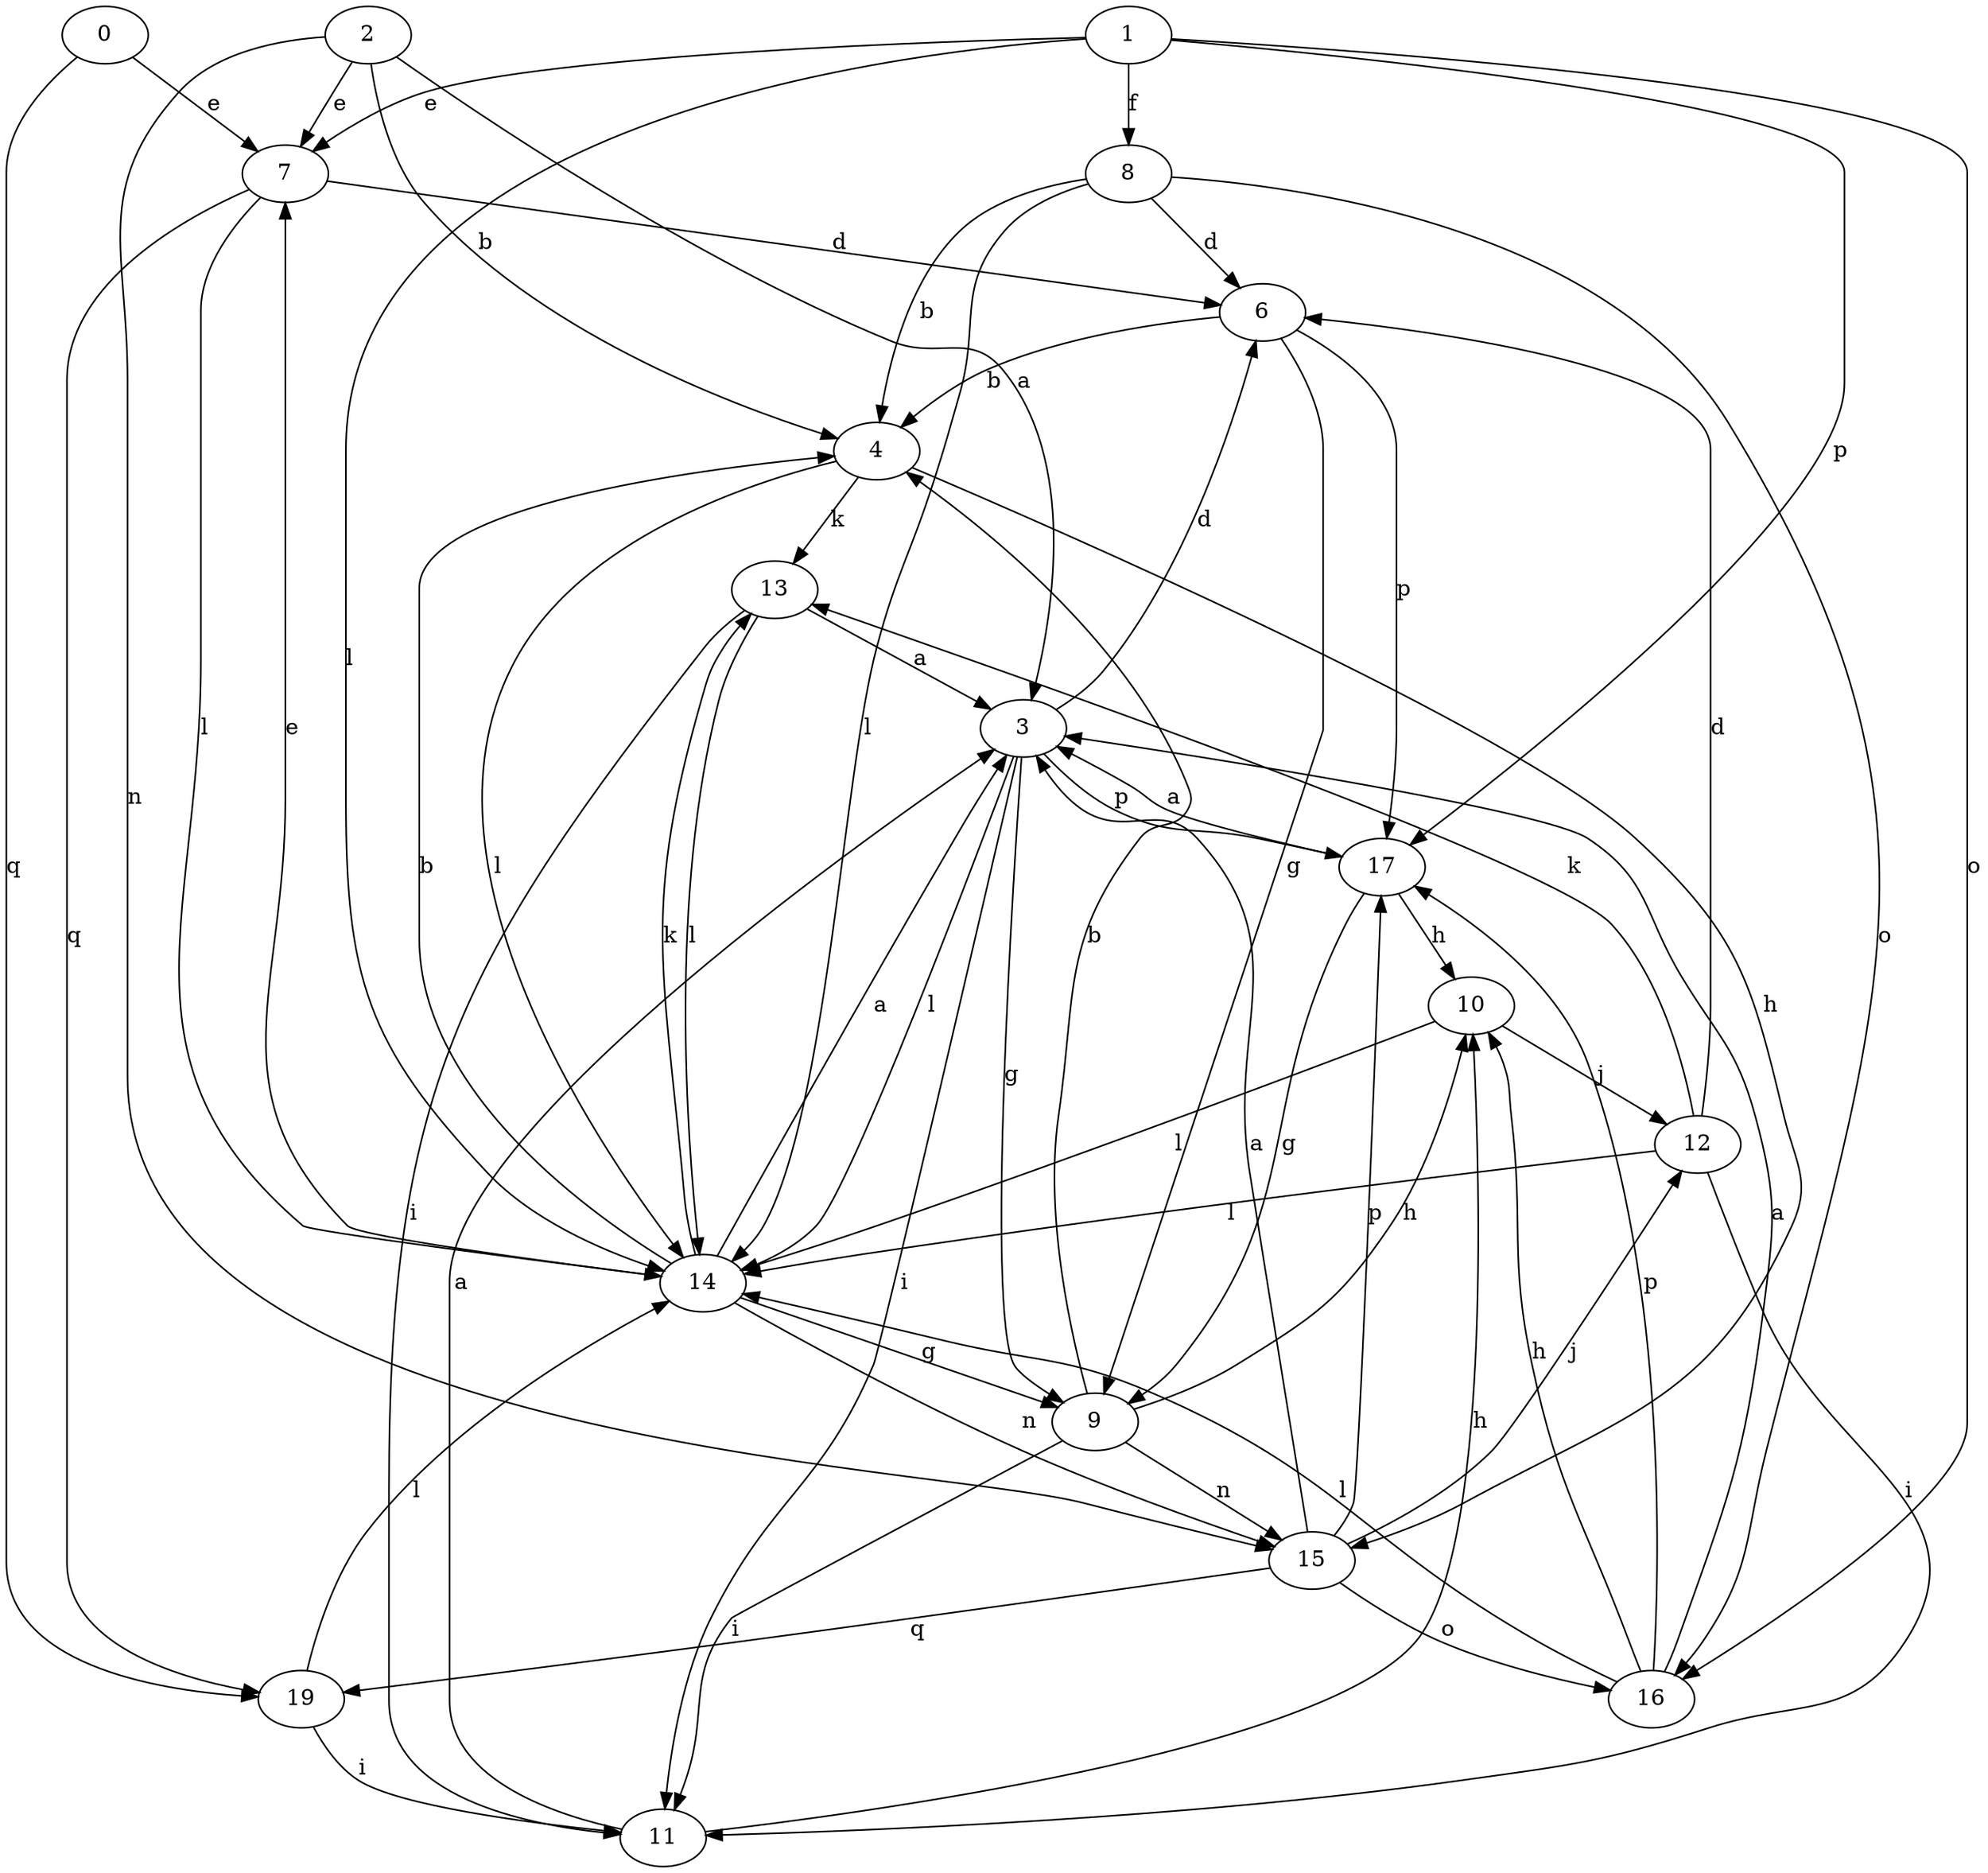 strict digraph  {
0;
3;
4;
1;
6;
2;
7;
8;
9;
10;
11;
12;
13;
14;
15;
16;
17;
19;
0 -> 7  [label=e];
0 -> 19  [label=q];
3 -> 6  [label=d];
3 -> 9  [label=g];
3 -> 11  [label=i];
3 -> 14  [label=l];
3 -> 17  [label=p];
4 -> 13  [label=k];
4 -> 14  [label=l];
4 -> 15  [label=h];
1 -> 7  [label=e];
1 -> 8  [label=f];
1 -> 14  [label=l];
1 -> 16  [label=o];
1 -> 17  [label=p];
6 -> 4  [label=b];
6 -> 9  [label=g];
6 -> 17  [label=p];
2 -> 3  [label=a];
2 -> 4  [label=b];
2 -> 7  [label=e];
2 -> 15  [label=n];
7 -> 6  [label=d];
7 -> 14  [label=l];
7 -> 19  [label=q];
8 -> 4  [label=b];
8 -> 6  [label=d];
8 -> 14  [label=l];
8 -> 16  [label=o];
9 -> 4  [label=b];
9 -> 10  [label=h];
9 -> 11  [label=i];
9 -> 15  [label=n];
10 -> 12  [label=j];
10 -> 14  [label=l];
11 -> 3  [label=a];
11 -> 10  [label=h];
12 -> 6  [label=d];
12 -> 11  [label=i];
12 -> 13  [label=k];
12 -> 14  [label=l];
13 -> 3  [label=a];
13 -> 11  [label=i];
13 -> 14  [label=l];
14 -> 3  [label=a];
14 -> 4  [label=b];
14 -> 7  [label=e];
14 -> 9  [label=g];
14 -> 13  [label=k];
14 -> 15  [label=n];
15 -> 3  [label=a];
15 -> 12  [label=j];
15 -> 16  [label=o];
15 -> 17  [label=p];
15 -> 19  [label=q];
16 -> 3  [label=a];
16 -> 10  [label=h];
16 -> 14  [label=l];
16 -> 17  [label=p];
17 -> 3  [label=a];
17 -> 9  [label=g];
17 -> 10  [label=h];
19 -> 11  [label=i];
19 -> 14  [label=l];
}
